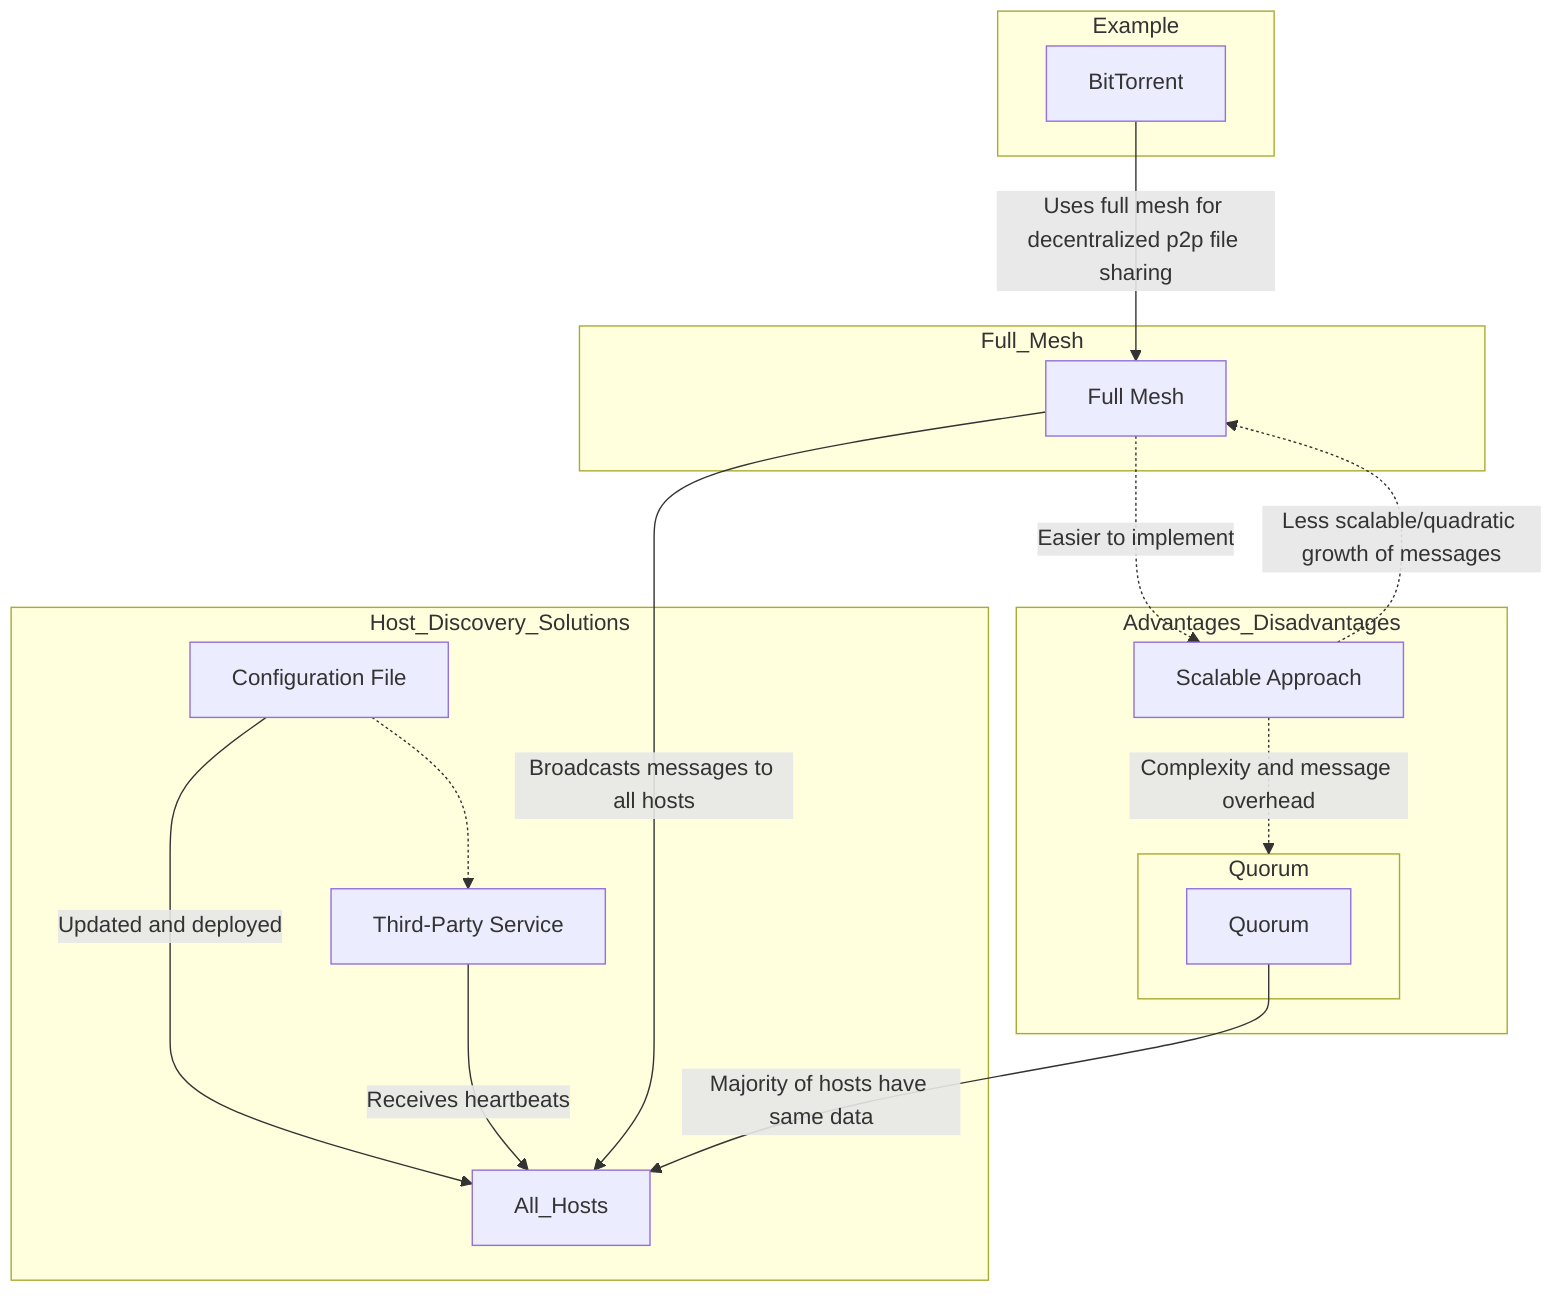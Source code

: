 graph TD;

    subgraph Host_Discovery_Solutions
        config_file[Configuration File] -->|Updated and deployed| All_Hosts;
        third_party_service[Third-Party Service] -->|Receives heartbeats| All_Hosts;
    end

    subgraph Full_Mesh
        full_mesh[Full Mesh] -->|Broadcasts messages to all hosts| All_Hosts;
    end

    subgraph Quorum
        quorum[Quorum] -->|Majority of hosts have same data| All_Hosts;
    end

    config_file -.-> third_party_service

    subgraph Advantages_Disadvantages
        scalability[Scalable Approach] -.->|Less scalable/quadratic growth of messages| full_mesh;
        full_mesh -.->|Easier to implement| scalability;
        scalability -.->|Complexity and message overhead| Quorum;
    end

    subgraph Example
        bittorrent[BitTorrent] -->|Uses full mesh for decentralized p2p file sharing| full_mesh;
    end